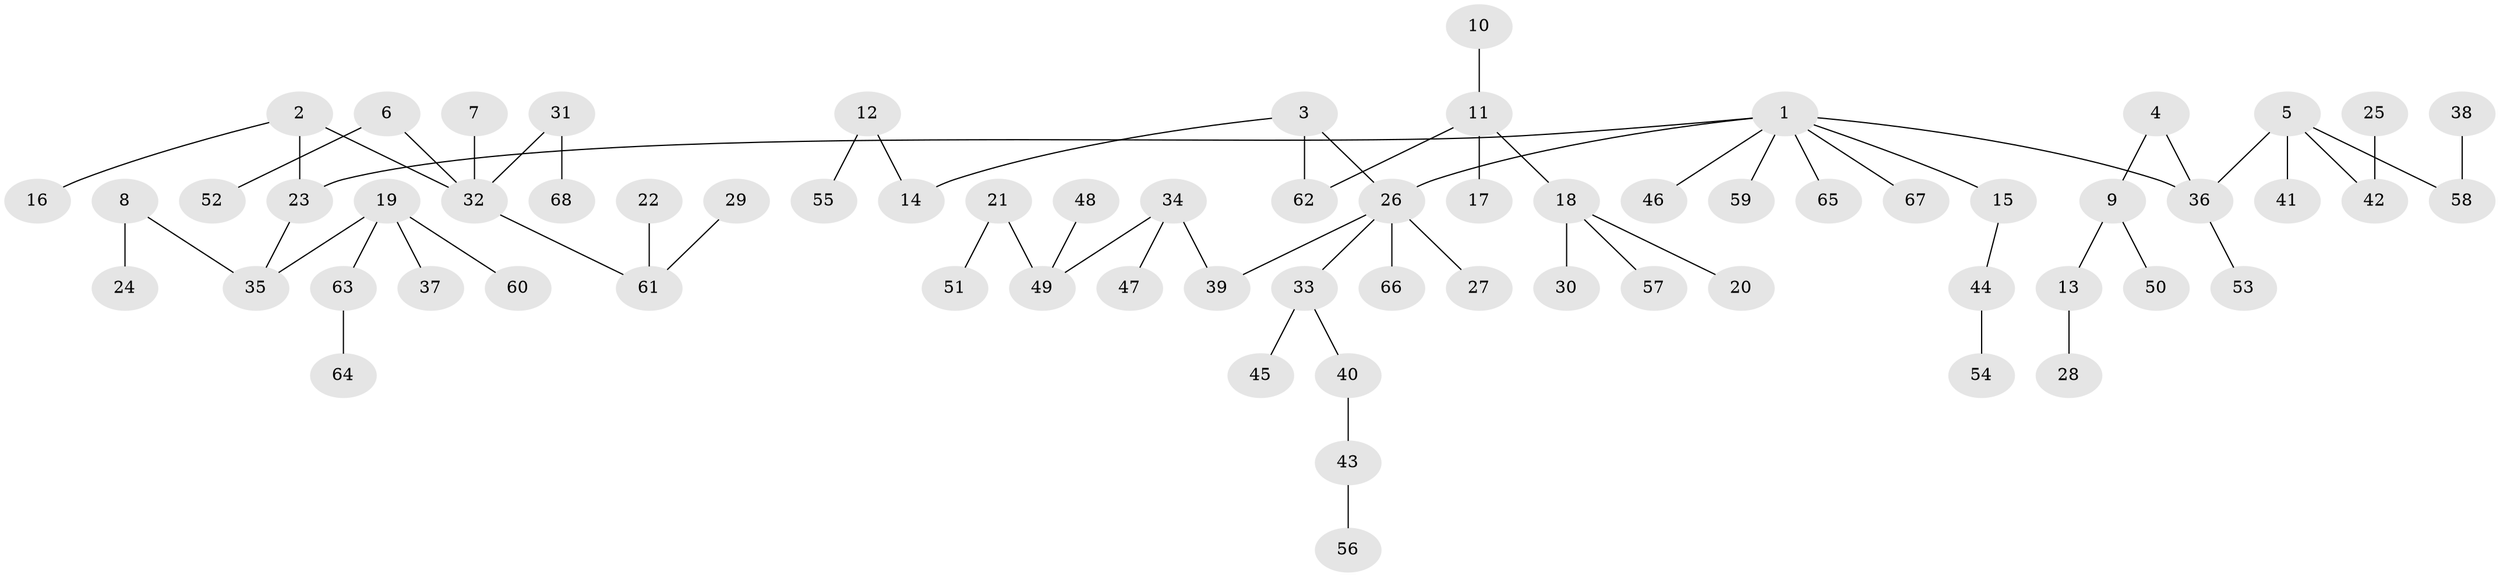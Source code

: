 // original degree distribution, {7: 0.007407407407407408, 8: 0.007407407407407408, 6: 0.014814814814814815, 3: 0.15555555555555556, 4: 0.06666666666666667, 5: 0.02962962962962963, 2: 0.18518518518518517, 1: 0.5333333333333333}
// Generated by graph-tools (version 1.1) at 2025/02/03/09/25 03:02:25]
// undirected, 68 vertices, 67 edges
graph export_dot {
graph [start="1"]
  node [color=gray90,style=filled];
  1;
  2;
  3;
  4;
  5;
  6;
  7;
  8;
  9;
  10;
  11;
  12;
  13;
  14;
  15;
  16;
  17;
  18;
  19;
  20;
  21;
  22;
  23;
  24;
  25;
  26;
  27;
  28;
  29;
  30;
  31;
  32;
  33;
  34;
  35;
  36;
  37;
  38;
  39;
  40;
  41;
  42;
  43;
  44;
  45;
  46;
  47;
  48;
  49;
  50;
  51;
  52;
  53;
  54;
  55;
  56;
  57;
  58;
  59;
  60;
  61;
  62;
  63;
  64;
  65;
  66;
  67;
  68;
  1 -- 15 [weight=1.0];
  1 -- 23 [weight=1.0];
  1 -- 26 [weight=1.0];
  1 -- 36 [weight=1.0];
  1 -- 46 [weight=1.0];
  1 -- 59 [weight=1.0];
  1 -- 65 [weight=1.0];
  1 -- 67 [weight=1.0];
  2 -- 16 [weight=1.0];
  2 -- 23 [weight=1.0];
  2 -- 32 [weight=1.0];
  3 -- 14 [weight=1.0];
  3 -- 26 [weight=1.0];
  3 -- 62 [weight=1.0];
  4 -- 9 [weight=1.0];
  4 -- 36 [weight=1.0];
  5 -- 36 [weight=1.0];
  5 -- 41 [weight=1.0];
  5 -- 42 [weight=1.0];
  5 -- 58 [weight=1.0];
  6 -- 32 [weight=1.0];
  6 -- 52 [weight=1.0];
  7 -- 32 [weight=1.0];
  8 -- 24 [weight=1.0];
  8 -- 35 [weight=1.0];
  9 -- 13 [weight=1.0];
  9 -- 50 [weight=1.0];
  10 -- 11 [weight=1.0];
  11 -- 17 [weight=1.0];
  11 -- 18 [weight=1.0];
  11 -- 62 [weight=1.0];
  12 -- 14 [weight=1.0];
  12 -- 55 [weight=1.0];
  13 -- 28 [weight=1.0];
  15 -- 44 [weight=1.0];
  18 -- 20 [weight=1.0];
  18 -- 30 [weight=1.0];
  18 -- 57 [weight=1.0];
  19 -- 35 [weight=1.0];
  19 -- 37 [weight=1.0];
  19 -- 60 [weight=1.0];
  19 -- 63 [weight=1.0];
  21 -- 49 [weight=1.0];
  21 -- 51 [weight=1.0];
  22 -- 61 [weight=1.0];
  23 -- 35 [weight=1.0];
  25 -- 42 [weight=1.0];
  26 -- 27 [weight=1.0];
  26 -- 33 [weight=1.0];
  26 -- 39 [weight=1.0];
  26 -- 66 [weight=1.0];
  29 -- 61 [weight=1.0];
  31 -- 32 [weight=1.0];
  31 -- 68 [weight=1.0];
  32 -- 61 [weight=1.0];
  33 -- 40 [weight=1.0];
  33 -- 45 [weight=1.0];
  34 -- 39 [weight=1.0];
  34 -- 47 [weight=1.0];
  34 -- 49 [weight=1.0];
  36 -- 53 [weight=1.0];
  38 -- 58 [weight=1.0];
  40 -- 43 [weight=1.0];
  43 -- 56 [weight=1.0];
  44 -- 54 [weight=1.0];
  48 -- 49 [weight=1.0];
  63 -- 64 [weight=1.0];
}
